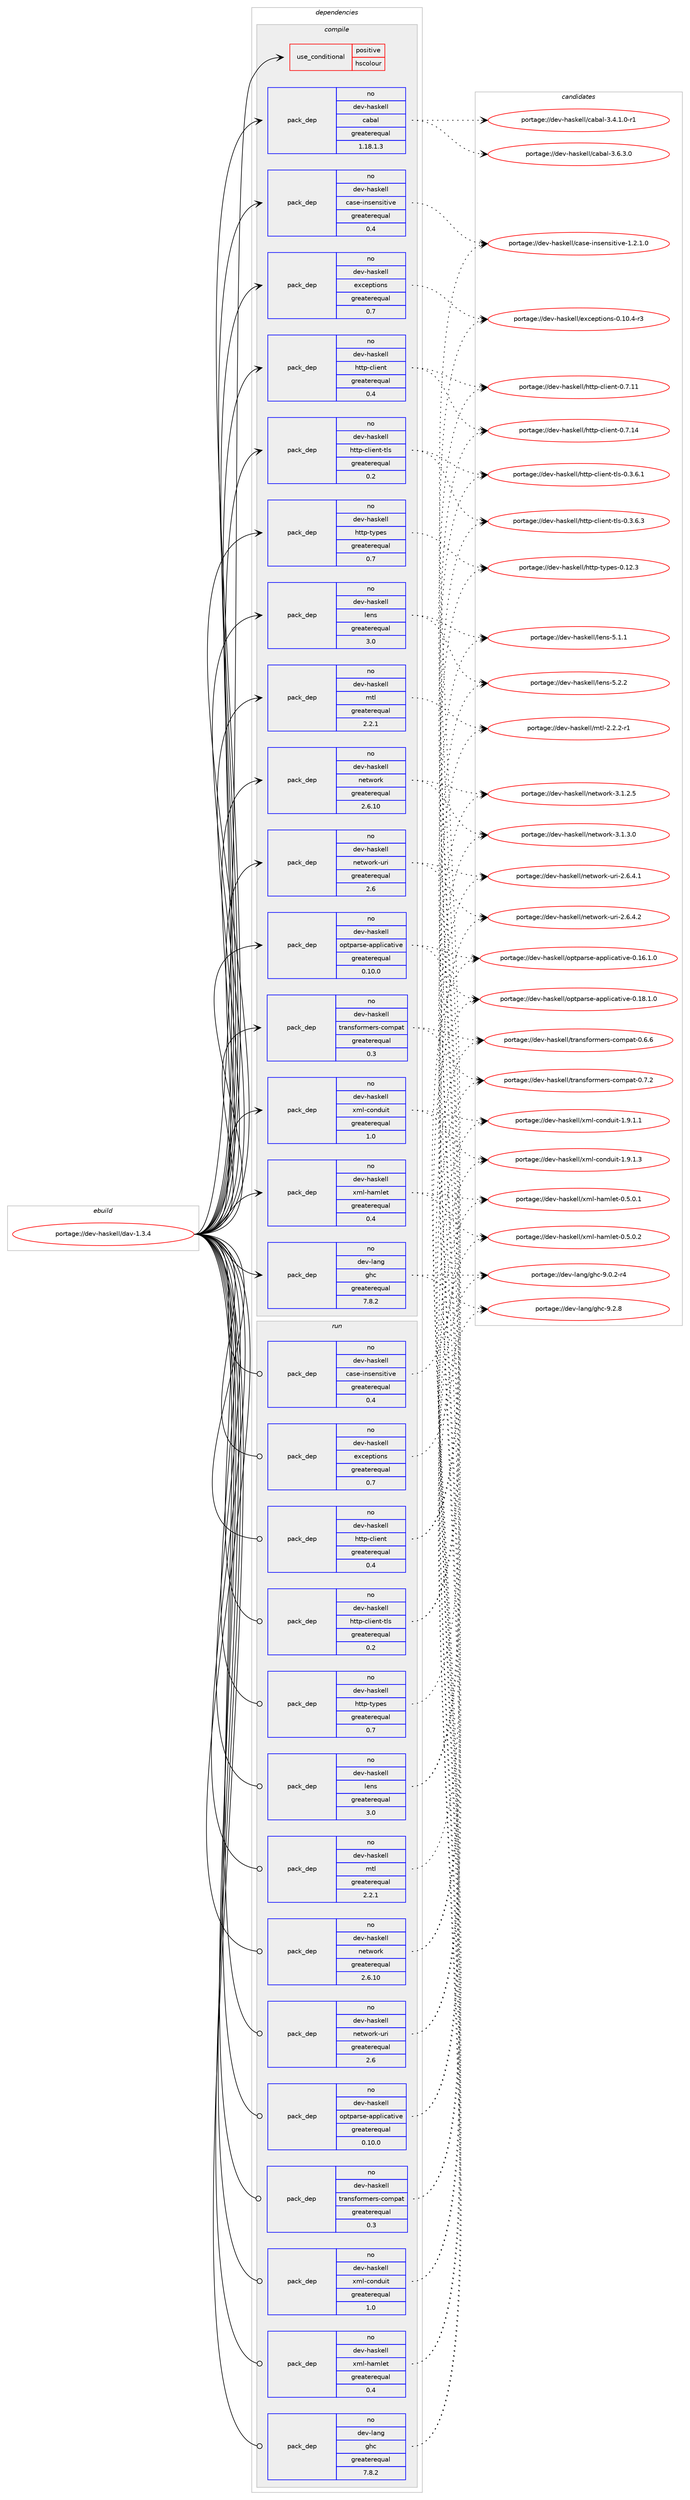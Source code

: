 digraph prolog {

# *************
# Graph options
# *************

newrank=true;
concentrate=true;
compound=true;
graph [rankdir=LR,fontname=Helvetica,fontsize=10,ranksep=1.5];#, ranksep=2.5, nodesep=0.2];
edge  [arrowhead=vee];
node  [fontname=Helvetica,fontsize=10];

# **********
# The ebuild
# **********

subgraph cluster_leftcol {
color=gray;
rank=same;
label=<<i>ebuild</i>>;
id [label="portage://dev-haskell/dav-1.3.4", color=red, width=4, href="../dev-haskell/dav-1.3.4.svg"];
}

# ****************
# The dependencies
# ****************

subgraph cluster_midcol {
color=gray;
label=<<i>dependencies</i>>;
subgraph cluster_compile {
fillcolor="#eeeeee";
style=filled;
label=<<i>compile</i>>;
subgraph cond19718 {
dependency36724 [label=<<TABLE BORDER="0" CELLBORDER="1" CELLSPACING="0" CELLPADDING="4"><TR><TD ROWSPAN="3" CELLPADDING="10">use_conditional</TD></TR><TR><TD>positive</TD></TR><TR><TD>hscolour</TD></TR></TABLE>>, shape=none, color=red];
# *** BEGIN UNKNOWN DEPENDENCY TYPE (TODO) ***
# dependency36724 -> package_dependency(portage://dev-haskell/dav-1.3.4,install,no,dev-haskell,hscolour,none,[,,],[],[])
# *** END UNKNOWN DEPENDENCY TYPE (TODO) ***

}
id:e -> dependency36724:w [weight=20,style="solid",arrowhead="vee"];
subgraph pack16059 {
dependency36725 [label=<<TABLE BORDER="0" CELLBORDER="1" CELLSPACING="0" CELLPADDING="4" WIDTH="220"><TR><TD ROWSPAN="6" CELLPADDING="30">pack_dep</TD></TR><TR><TD WIDTH="110">no</TD></TR><TR><TD>dev-haskell</TD></TR><TR><TD>cabal</TD></TR><TR><TD>greaterequal</TD></TR><TR><TD>1.18.1.3</TD></TR></TABLE>>, shape=none, color=blue];
}
id:e -> dependency36725:w [weight=20,style="solid",arrowhead="vee"];
subgraph pack16060 {
dependency36726 [label=<<TABLE BORDER="0" CELLBORDER="1" CELLSPACING="0" CELLPADDING="4" WIDTH="220"><TR><TD ROWSPAN="6" CELLPADDING="30">pack_dep</TD></TR><TR><TD WIDTH="110">no</TD></TR><TR><TD>dev-haskell</TD></TR><TR><TD>case-insensitive</TD></TR><TR><TD>greaterequal</TD></TR><TR><TD>0.4</TD></TR></TABLE>>, shape=none, color=blue];
}
id:e -> dependency36726:w [weight=20,style="solid",arrowhead="vee"];
# *** BEGIN UNKNOWN DEPENDENCY TYPE (TODO) ***
# id -> package_dependency(portage://dev-haskell/dav-1.3.4,install,no,dev-haskell,data-default,none,[,,],any_same_slot,[use(optenable(profile),none)])
# *** END UNKNOWN DEPENDENCY TYPE (TODO) ***

subgraph pack16061 {
dependency36727 [label=<<TABLE BORDER="0" CELLBORDER="1" CELLSPACING="0" CELLPADDING="4" WIDTH="220"><TR><TD ROWSPAN="6" CELLPADDING="30">pack_dep</TD></TR><TR><TD WIDTH="110">no</TD></TR><TR><TD>dev-haskell</TD></TR><TR><TD>exceptions</TD></TR><TR><TD>greaterequal</TD></TR><TR><TD>0.7</TD></TR></TABLE>>, shape=none, color=blue];
}
id:e -> dependency36727:w [weight=20,style="solid",arrowhead="vee"];
# *** BEGIN UNKNOWN DEPENDENCY TYPE (TODO) ***
# id -> package_dependency(portage://dev-haskell/dav-1.3.4,install,no,dev-haskell,haskeline,none,[,,],any_same_slot,[use(optenable(profile),none)])
# *** END UNKNOWN DEPENDENCY TYPE (TODO) ***

subgraph pack16062 {
dependency36728 [label=<<TABLE BORDER="0" CELLBORDER="1" CELLSPACING="0" CELLPADDING="4" WIDTH="220"><TR><TD ROWSPAN="6" CELLPADDING="30">pack_dep</TD></TR><TR><TD WIDTH="110">no</TD></TR><TR><TD>dev-haskell</TD></TR><TR><TD>http-client</TD></TR><TR><TD>greaterequal</TD></TR><TR><TD>0.4</TD></TR></TABLE>>, shape=none, color=blue];
}
id:e -> dependency36728:w [weight=20,style="solid",arrowhead="vee"];
subgraph pack16063 {
dependency36729 [label=<<TABLE BORDER="0" CELLBORDER="1" CELLSPACING="0" CELLPADDING="4" WIDTH="220"><TR><TD ROWSPAN="6" CELLPADDING="30">pack_dep</TD></TR><TR><TD WIDTH="110">no</TD></TR><TR><TD>dev-haskell</TD></TR><TR><TD>http-client-tls</TD></TR><TR><TD>greaterequal</TD></TR><TR><TD>0.2</TD></TR></TABLE>>, shape=none, color=blue];
}
id:e -> dependency36729:w [weight=20,style="solid",arrowhead="vee"];
subgraph pack16064 {
dependency36730 [label=<<TABLE BORDER="0" CELLBORDER="1" CELLSPACING="0" CELLPADDING="4" WIDTH="220"><TR><TD ROWSPAN="6" CELLPADDING="30">pack_dep</TD></TR><TR><TD WIDTH="110">no</TD></TR><TR><TD>dev-haskell</TD></TR><TR><TD>http-types</TD></TR><TR><TD>greaterequal</TD></TR><TR><TD>0.7</TD></TR></TABLE>>, shape=none, color=blue];
}
id:e -> dependency36730:w [weight=20,style="solid",arrowhead="vee"];
subgraph pack16065 {
dependency36731 [label=<<TABLE BORDER="0" CELLBORDER="1" CELLSPACING="0" CELLPADDING="4" WIDTH="220"><TR><TD ROWSPAN="6" CELLPADDING="30">pack_dep</TD></TR><TR><TD WIDTH="110">no</TD></TR><TR><TD>dev-haskell</TD></TR><TR><TD>lens</TD></TR><TR><TD>greaterequal</TD></TR><TR><TD>3.0</TD></TR></TABLE>>, shape=none, color=blue];
}
id:e -> dependency36731:w [weight=20,style="solid",arrowhead="vee"];
subgraph pack16066 {
dependency36732 [label=<<TABLE BORDER="0" CELLBORDER="1" CELLSPACING="0" CELLPADDING="4" WIDTH="220"><TR><TD ROWSPAN="6" CELLPADDING="30">pack_dep</TD></TR><TR><TD WIDTH="110">no</TD></TR><TR><TD>dev-haskell</TD></TR><TR><TD>mtl</TD></TR><TR><TD>greaterequal</TD></TR><TR><TD>2.2.1</TD></TR></TABLE>>, shape=none, color=blue];
}
id:e -> dependency36732:w [weight=20,style="solid",arrowhead="vee"];
subgraph pack16067 {
dependency36733 [label=<<TABLE BORDER="0" CELLBORDER="1" CELLSPACING="0" CELLPADDING="4" WIDTH="220"><TR><TD ROWSPAN="6" CELLPADDING="30">pack_dep</TD></TR><TR><TD WIDTH="110">no</TD></TR><TR><TD>dev-haskell</TD></TR><TR><TD>network</TD></TR><TR><TD>greaterequal</TD></TR><TR><TD>2.6.10</TD></TR></TABLE>>, shape=none, color=blue];
}
id:e -> dependency36733:w [weight=20,style="solid",arrowhead="vee"];
subgraph pack16068 {
dependency36734 [label=<<TABLE BORDER="0" CELLBORDER="1" CELLSPACING="0" CELLPADDING="4" WIDTH="220"><TR><TD ROWSPAN="6" CELLPADDING="30">pack_dep</TD></TR><TR><TD WIDTH="110">no</TD></TR><TR><TD>dev-haskell</TD></TR><TR><TD>network-uri</TD></TR><TR><TD>greaterequal</TD></TR><TR><TD>2.6</TD></TR></TABLE>>, shape=none, color=blue];
}
id:e -> dependency36734:w [weight=20,style="solid",arrowhead="vee"];
subgraph pack16069 {
dependency36735 [label=<<TABLE BORDER="0" CELLBORDER="1" CELLSPACING="0" CELLPADDING="4" WIDTH="220"><TR><TD ROWSPAN="6" CELLPADDING="30">pack_dep</TD></TR><TR><TD WIDTH="110">no</TD></TR><TR><TD>dev-haskell</TD></TR><TR><TD>optparse-applicative</TD></TR><TR><TD>greaterequal</TD></TR><TR><TD>0.10.0</TD></TR></TABLE>>, shape=none, color=blue];
}
id:e -> dependency36735:w [weight=20,style="solid",arrowhead="vee"];
# *** BEGIN UNKNOWN DEPENDENCY TYPE (TODO) ***
# id -> package_dependency(portage://dev-haskell/dav-1.3.4,install,no,dev-haskell,transformers-base,none,[,,],any_same_slot,[use(optenable(profile),none)])
# *** END UNKNOWN DEPENDENCY TYPE (TODO) ***

subgraph pack16070 {
dependency36736 [label=<<TABLE BORDER="0" CELLBORDER="1" CELLSPACING="0" CELLPADDING="4" WIDTH="220"><TR><TD ROWSPAN="6" CELLPADDING="30">pack_dep</TD></TR><TR><TD WIDTH="110">no</TD></TR><TR><TD>dev-haskell</TD></TR><TR><TD>transformers-compat</TD></TR><TR><TD>greaterequal</TD></TR><TR><TD>0.3</TD></TR></TABLE>>, shape=none, color=blue];
}
id:e -> dependency36736:w [weight=20,style="solid",arrowhead="vee"];
# *** BEGIN UNKNOWN DEPENDENCY TYPE (TODO) ***
# id -> package_dependency(portage://dev-haskell/dav-1.3.4,install,no,dev-haskell,utf8-string,none,[,,],any_same_slot,[use(optenable(profile),none)])
# *** END UNKNOWN DEPENDENCY TYPE (TODO) ***

subgraph pack16071 {
dependency36737 [label=<<TABLE BORDER="0" CELLBORDER="1" CELLSPACING="0" CELLPADDING="4" WIDTH="220"><TR><TD ROWSPAN="6" CELLPADDING="30">pack_dep</TD></TR><TR><TD WIDTH="110">no</TD></TR><TR><TD>dev-haskell</TD></TR><TR><TD>xml-conduit</TD></TR><TR><TD>greaterequal</TD></TR><TR><TD>1.0</TD></TR></TABLE>>, shape=none, color=blue];
}
id:e -> dependency36737:w [weight=20,style="solid",arrowhead="vee"];
subgraph pack16072 {
dependency36738 [label=<<TABLE BORDER="0" CELLBORDER="1" CELLSPACING="0" CELLPADDING="4" WIDTH="220"><TR><TD ROWSPAN="6" CELLPADDING="30">pack_dep</TD></TR><TR><TD WIDTH="110">no</TD></TR><TR><TD>dev-haskell</TD></TR><TR><TD>xml-hamlet</TD></TR><TR><TD>greaterequal</TD></TR><TR><TD>0.4</TD></TR></TABLE>>, shape=none, color=blue];
}
id:e -> dependency36738:w [weight=20,style="solid",arrowhead="vee"];
subgraph pack16073 {
dependency36739 [label=<<TABLE BORDER="0" CELLBORDER="1" CELLSPACING="0" CELLPADDING="4" WIDTH="220"><TR><TD ROWSPAN="6" CELLPADDING="30">pack_dep</TD></TR><TR><TD WIDTH="110">no</TD></TR><TR><TD>dev-lang</TD></TR><TR><TD>ghc</TD></TR><TR><TD>greaterequal</TD></TR><TR><TD>7.8.2</TD></TR></TABLE>>, shape=none, color=blue];
}
id:e -> dependency36739:w [weight=20,style="solid",arrowhead="vee"];
}
subgraph cluster_compileandrun {
fillcolor="#eeeeee";
style=filled;
label=<<i>compile and run</i>>;
}
subgraph cluster_run {
fillcolor="#eeeeee";
style=filled;
label=<<i>run</i>>;
subgraph pack16074 {
dependency36740 [label=<<TABLE BORDER="0" CELLBORDER="1" CELLSPACING="0" CELLPADDING="4" WIDTH="220"><TR><TD ROWSPAN="6" CELLPADDING="30">pack_dep</TD></TR><TR><TD WIDTH="110">no</TD></TR><TR><TD>dev-haskell</TD></TR><TR><TD>case-insensitive</TD></TR><TR><TD>greaterequal</TD></TR><TR><TD>0.4</TD></TR></TABLE>>, shape=none, color=blue];
}
id:e -> dependency36740:w [weight=20,style="solid",arrowhead="odot"];
# *** BEGIN UNKNOWN DEPENDENCY TYPE (TODO) ***
# id -> package_dependency(portage://dev-haskell/dav-1.3.4,run,no,dev-haskell,data-default,none,[,,],any_same_slot,[use(optenable(profile),none)])
# *** END UNKNOWN DEPENDENCY TYPE (TODO) ***

subgraph pack16075 {
dependency36741 [label=<<TABLE BORDER="0" CELLBORDER="1" CELLSPACING="0" CELLPADDING="4" WIDTH="220"><TR><TD ROWSPAN="6" CELLPADDING="30">pack_dep</TD></TR><TR><TD WIDTH="110">no</TD></TR><TR><TD>dev-haskell</TD></TR><TR><TD>exceptions</TD></TR><TR><TD>greaterequal</TD></TR><TR><TD>0.7</TD></TR></TABLE>>, shape=none, color=blue];
}
id:e -> dependency36741:w [weight=20,style="solid",arrowhead="odot"];
# *** BEGIN UNKNOWN DEPENDENCY TYPE (TODO) ***
# id -> package_dependency(portage://dev-haskell/dav-1.3.4,run,no,dev-haskell,haskeline,none,[,,],any_same_slot,[use(optenable(profile),none)])
# *** END UNKNOWN DEPENDENCY TYPE (TODO) ***

subgraph pack16076 {
dependency36742 [label=<<TABLE BORDER="0" CELLBORDER="1" CELLSPACING="0" CELLPADDING="4" WIDTH="220"><TR><TD ROWSPAN="6" CELLPADDING="30">pack_dep</TD></TR><TR><TD WIDTH="110">no</TD></TR><TR><TD>dev-haskell</TD></TR><TR><TD>http-client</TD></TR><TR><TD>greaterequal</TD></TR><TR><TD>0.4</TD></TR></TABLE>>, shape=none, color=blue];
}
id:e -> dependency36742:w [weight=20,style="solid",arrowhead="odot"];
subgraph pack16077 {
dependency36743 [label=<<TABLE BORDER="0" CELLBORDER="1" CELLSPACING="0" CELLPADDING="4" WIDTH="220"><TR><TD ROWSPAN="6" CELLPADDING="30">pack_dep</TD></TR><TR><TD WIDTH="110">no</TD></TR><TR><TD>dev-haskell</TD></TR><TR><TD>http-client-tls</TD></TR><TR><TD>greaterequal</TD></TR><TR><TD>0.2</TD></TR></TABLE>>, shape=none, color=blue];
}
id:e -> dependency36743:w [weight=20,style="solid",arrowhead="odot"];
subgraph pack16078 {
dependency36744 [label=<<TABLE BORDER="0" CELLBORDER="1" CELLSPACING="0" CELLPADDING="4" WIDTH="220"><TR><TD ROWSPAN="6" CELLPADDING="30">pack_dep</TD></TR><TR><TD WIDTH="110">no</TD></TR><TR><TD>dev-haskell</TD></TR><TR><TD>http-types</TD></TR><TR><TD>greaterequal</TD></TR><TR><TD>0.7</TD></TR></TABLE>>, shape=none, color=blue];
}
id:e -> dependency36744:w [weight=20,style="solid",arrowhead="odot"];
subgraph pack16079 {
dependency36745 [label=<<TABLE BORDER="0" CELLBORDER="1" CELLSPACING="0" CELLPADDING="4" WIDTH="220"><TR><TD ROWSPAN="6" CELLPADDING="30">pack_dep</TD></TR><TR><TD WIDTH="110">no</TD></TR><TR><TD>dev-haskell</TD></TR><TR><TD>lens</TD></TR><TR><TD>greaterequal</TD></TR><TR><TD>3.0</TD></TR></TABLE>>, shape=none, color=blue];
}
id:e -> dependency36745:w [weight=20,style="solid",arrowhead="odot"];
subgraph pack16080 {
dependency36746 [label=<<TABLE BORDER="0" CELLBORDER="1" CELLSPACING="0" CELLPADDING="4" WIDTH="220"><TR><TD ROWSPAN="6" CELLPADDING="30">pack_dep</TD></TR><TR><TD WIDTH="110">no</TD></TR><TR><TD>dev-haskell</TD></TR><TR><TD>mtl</TD></TR><TR><TD>greaterequal</TD></TR><TR><TD>2.2.1</TD></TR></TABLE>>, shape=none, color=blue];
}
id:e -> dependency36746:w [weight=20,style="solid",arrowhead="odot"];
subgraph pack16081 {
dependency36747 [label=<<TABLE BORDER="0" CELLBORDER="1" CELLSPACING="0" CELLPADDING="4" WIDTH="220"><TR><TD ROWSPAN="6" CELLPADDING="30">pack_dep</TD></TR><TR><TD WIDTH="110">no</TD></TR><TR><TD>dev-haskell</TD></TR><TR><TD>network</TD></TR><TR><TD>greaterequal</TD></TR><TR><TD>2.6.10</TD></TR></TABLE>>, shape=none, color=blue];
}
id:e -> dependency36747:w [weight=20,style="solid",arrowhead="odot"];
subgraph pack16082 {
dependency36748 [label=<<TABLE BORDER="0" CELLBORDER="1" CELLSPACING="0" CELLPADDING="4" WIDTH="220"><TR><TD ROWSPAN="6" CELLPADDING="30">pack_dep</TD></TR><TR><TD WIDTH="110">no</TD></TR><TR><TD>dev-haskell</TD></TR><TR><TD>network-uri</TD></TR><TR><TD>greaterequal</TD></TR><TR><TD>2.6</TD></TR></TABLE>>, shape=none, color=blue];
}
id:e -> dependency36748:w [weight=20,style="solid",arrowhead="odot"];
subgraph pack16083 {
dependency36749 [label=<<TABLE BORDER="0" CELLBORDER="1" CELLSPACING="0" CELLPADDING="4" WIDTH="220"><TR><TD ROWSPAN="6" CELLPADDING="30">pack_dep</TD></TR><TR><TD WIDTH="110">no</TD></TR><TR><TD>dev-haskell</TD></TR><TR><TD>optparse-applicative</TD></TR><TR><TD>greaterequal</TD></TR><TR><TD>0.10.0</TD></TR></TABLE>>, shape=none, color=blue];
}
id:e -> dependency36749:w [weight=20,style="solid",arrowhead="odot"];
# *** BEGIN UNKNOWN DEPENDENCY TYPE (TODO) ***
# id -> package_dependency(portage://dev-haskell/dav-1.3.4,run,no,dev-haskell,transformers-base,none,[,,],any_same_slot,[use(optenable(profile),none)])
# *** END UNKNOWN DEPENDENCY TYPE (TODO) ***

subgraph pack16084 {
dependency36750 [label=<<TABLE BORDER="0" CELLBORDER="1" CELLSPACING="0" CELLPADDING="4" WIDTH="220"><TR><TD ROWSPAN="6" CELLPADDING="30">pack_dep</TD></TR><TR><TD WIDTH="110">no</TD></TR><TR><TD>dev-haskell</TD></TR><TR><TD>transformers-compat</TD></TR><TR><TD>greaterequal</TD></TR><TR><TD>0.3</TD></TR></TABLE>>, shape=none, color=blue];
}
id:e -> dependency36750:w [weight=20,style="solid",arrowhead="odot"];
# *** BEGIN UNKNOWN DEPENDENCY TYPE (TODO) ***
# id -> package_dependency(portage://dev-haskell/dav-1.3.4,run,no,dev-haskell,utf8-string,none,[,,],any_same_slot,[use(optenable(profile),none)])
# *** END UNKNOWN DEPENDENCY TYPE (TODO) ***

subgraph pack16085 {
dependency36751 [label=<<TABLE BORDER="0" CELLBORDER="1" CELLSPACING="0" CELLPADDING="4" WIDTH="220"><TR><TD ROWSPAN="6" CELLPADDING="30">pack_dep</TD></TR><TR><TD WIDTH="110">no</TD></TR><TR><TD>dev-haskell</TD></TR><TR><TD>xml-conduit</TD></TR><TR><TD>greaterequal</TD></TR><TR><TD>1.0</TD></TR></TABLE>>, shape=none, color=blue];
}
id:e -> dependency36751:w [weight=20,style="solid",arrowhead="odot"];
subgraph pack16086 {
dependency36752 [label=<<TABLE BORDER="0" CELLBORDER="1" CELLSPACING="0" CELLPADDING="4" WIDTH="220"><TR><TD ROWSPAN="6" CELLPADDING="30">pack_dep</TD></TR><TR><TD WIDTH="110">no</TD></TR><TR><TD>dev-haskell</TD></TR><TR><TD>xml-hamlet</TD></TR><TR><TD>greaterequal</TD></TR><TR><TD>0.4</TD></TR></TABLE>>, shape=none, color=blue];
}
id:e -> dependency36752:w [weight=20,style="solid",arrowhead="odot"];
subgraph pack16087 {
dependency36753 [label=<<TABLE BORDER="0" CELLBORDER="1" CELLSPACING="0" CELLPADDING="4" WIDTH="220"><TR><TD ROWSPAN="6" CELLPADDING="30">pack_dep</TD></TR><TR><TD WIDTH="110">no</TD></TR><TR><TD>dev-lang</TD></TR><TR><TD>ghc</TD></TR><TR><TD>greaterequal</TD></TR><TR><TD>7.8.2</TD></TR></TABLE>>, shape=none, color=blue];
}
id:e -> dependency36753:w [weight=20,style="solid",arrowhead="odot"];
# *** BEGIN UNKNOWN DEPENDENCY TYPE (TODO) ***
# id -> package_dependency(portage://dev-haskell/dav-1.3.4,run,no,dev-lang,ghc,none,[,,],any_same_slot,[use(optenable(profile),none)])
# *** END UNKNOWN DEPENDENCY TYPE (TODO) ***

}
}

# **************
# The candidates
# **************

subgraph cluster_choices {
rank=same;
color=gray;
label=<<i>candidates</i>>;

subgraph choice16059 {
color=black;
nodesep=1;
choice1001011184510497115107101108108479997989710845514652464946484511449 [label="portage://dev-haskell/cabal-3.4.1.0-r1", color=red, width=4,href="../dev-haskell/cabal-3.4.1.0-r1.svg"];
choice100101118451049711510710110810847999798971084551465446514648 [label="portage://dev-haskell/cabal-3.6.3.0", color=red, width=4,href="../dev-haskell/cabal-3.6.3.0.svg"];
dependency36725:e -> choice1001011184510497115107101108108479997989710845514652464946484511449:w [style=dotted,weight="100"];
dependency36725:e -> choice100101118451049711510710110810847999798971084551465446514648:w [style=dotted,weight="100"];
}
subgraph choice16060 {
color=black;
nodesep=1;
choice1001011184510497115107101108108479997115101451051101151011101151051161051181014549465046494648 [label="portage://dev-haskell/case-insensitive-1.2.1.0", color=red, width=4,href="../dev-haskell/case-insensitive-1.2.1.0.svg"];
dependency36726:e -> choice1001011184510497115107101108108479997115101451051101151011101151051161051181014549465046494648:w [style=dotted,weight="100"];
}
subgraph choice16061 {
color=black;
nodesep=1;
choice10010111845104971151071011081084710112099101112116105111110115454846494846524511451 [label="portage://dev-haskell/exceptions-0.10.4-r3", color=red, width=4,href="../dev-haskell/exceptions-0.10.4-r3.svg"];
dependency36727:e -> choice10010111845104971151071011081084710112099101112116105111110115454846494846524511451:w [style=dotted,weight="100"];
}
subgraph choice16062 {
color=black;
nodesep=1;
choice100101118451049711510710110810847104116116112459910810510111011645484655464949 [label="portage://dev-haskell/http-client-0.7.11", color=red, width=4,href="../dev-haskell/http-client-0.7.11.svg"];
choice100101118451049711510710110810847104116116112459910810510111011645484655464952 [label="portage://dev-haskell/http-client-0.7.14", color=red, width=4,href="../dev-haskell/http-client-0.7.14.svg"];
dependency36728:e -> choice100101118451049711510710110810847104116116112459910810510111011645484655464949:w [style=dotted,weight="100"];
dependency36728:e -> choice100101118451049711510710110810847104116116112459910810510111011645484655464952:w [style=dotted,weight="100"];
}
subgraph choice16063 {
color=black;
nodesep=1;
choice1001011184510497115107101108108471041161161124599108105101110116451161081154548465146544649 [label="portage://dev-haskell/http-client-tls-0.3.6.1", color=red, width=4,href="../dev-haskell/http-client-tls-0.3.6.1.svg"];
choice1001011184510497115107101108108471041161161124599108105101110116451161081154548465146544651 [label="portage://dev-haskell/http-client-tls-0.3.6.3", color=red, width=4,href="../dev-haskell/http-client-tls-0.3.6.3.svg"];
dependency36729:e -> choice1001011184510497115107101108108471041161161124599108105101110116451161081154548465146544649:w [style=dotted,weight="100"];
dependency36729:e -> choice1001011184510497115107101108108471041161161124599108105101110116451161081154548465146544651:w [style=dotted,weight="100"];
}
subgraph choice16064 {
color=black;
nodesep=1;
choice1001011184510497115107101108108471041161161124511612111210111545484649504651 [label="portage://dev-haskell/http-types-0.12.3", color=red, width=4,href="../dev-haskell/http-types-0.12.3.svg"];
dependency36730:e -> choice1001011184510497115107101108108471041161161124511612111210111545484649504651:w [style=dotted,weight="100"];
}
subgraph choice16065 {
color=black;
nodesep=1;
choice100101118451049711510710110810847108101110115455346494649 [label="portage://dev-haskell/lens-5.1.1", color=red, width=4,href="../dev-haskell/lens-5.1.1.svg"];
choice100101118451049711510710110810847108101110115455346504650 [label="portage://dev-haskell/lens-5.2.2", color=red, width=4,href="../dev-haskell/lens-5.2.2.svg"];
dependency36731:e -> choice100101118451049711510710110810847108101110115455346494649:w [style=dotted,weight="100"];
dependency36731:e -> choice100101118451049711510710110810847108101110115455346504650:w [style=dotted,weight="100"];
}
subgraph choice16066 {
color=black;
nodesep=1;
choice1001011184510497115107101108108471091161084550465046504511449 [label="portage://dev-haskell/mtl-2.2.2-r1", color=red, width=4,href="../dev-haskell/mtl-2.2.2-r1.svg"];
dependency36732:e -> choice1001011184510497115107101108108471091161084550465046504511449:w [style=dotted,weight="100"];
}
subgraph choice16067 {
color=black;
nodesep=1;
choice1001011184510497115107101108108471101011161191111141074551464946504653 [label="portage://dev-haskell/network-3.1.2.5", color=red, width=4,href="../dev-haskell/network-3.1.2.5.svg"];
choice1001011184510497115107101108108471101011161191111141074551464946514648 [label="portage://dev-haskell/network-3.1.3.0", color=red, width=4,href="../dev-haskell/network-3.1.3.0.svg"];
dependency36733:e -> choice1001011184510497115107101108108471101011161191111141074551464946504653:w [style=dotted,weight="100"];
dependency36733:e -> choice1001011184510497115107101108108471101011161191111141074551464946514648:w [style=dotted,weight="100"];
}
subgraph choice16068 {
color=black;
nodesep=1;
choice100101118451049711510710110810847110101116119111114107451171141054550465446524649 [label="portage://dev-haskell/network-uri-2.6.4.1", color=red, width=4,href="../dev-haskell/network-uri-2.6.4.1.svg"];
choice100101118451049711510710110810847110101116119111114107451171141054550465446524650 [label="portage://dev-haskell/network-uri-2.6.4.2", color=red, width=4,href="../dev-haskell/network-uri-2.6.4.2.svg"];
dependency36734:e -> choice100101118451049711510710110810847110101116119111114107451171141054550465446524649:w [style=dotted,weight="100"];
dependency36734:e -> choice100101118451049711510710110810847110101116119111114107451171141054550465446524650:w [style=dotted,weight="100"];
}
subgraph choice16069 {
color=black;
nodesep=1;
choice1001011184510497115107101108108471111121161129711411510145971121121081059997116105118101454846495446494648 [label="portage://dev-haskell/optparse-applicative-0.16.1.0", color=red, width=4,href="../dev-haskell/optparse-applicative-0.16.1.0.svg"];
choice1001011184510497115107101108108471111121161129711411510145971121121081059997116105118101454846495646494648 [label="portage://dev-haskell/optparse-applicative-0.18.1.0", color=red, width=4,href="../dev-haskell/optparse-applicative-0.18.1.0.svg"];
dependency36735:e -> choice1001011184510497115107101108108471111121161129711411510145971121121081059997116105118101454846495446494648:w [style=dotted,weight="100"];
dependency36735:e -> choice1001011184510497115107101108108471111121161129711411510145971121121081059997116105118101454846495646494648:w [style=dotted,weight="100"];
}
subgraph choice16070 {
color=black;
nodesep=1;
choice10010111845104971151071011081084711611497110115102111114109101114115459911110911297116454846544654 [label="portage://dev-haskell/transformers-compat-0.6.6", color=red, width=4,href="../dev-haskell/transformers-compat-0.6.6.svg"];
choice10010111845104971151071011081084711611497110115102111114109101114115459911110911297116454846554650 [label="portage://dev-haskell/transformers-compat-0.7.2", color=red, width=4,href="../dev-haskell/transformers-compat-0.7.2.svg"];
dependency36736:e -> choice10010111845104971151071011081084711611497110115102111114109101114115459911110911297116454846544654:w [style=dotted,weight="100"];
dependency36736:e -> choice10010111845104971151071011081084711611497110115102111114109101114115459911110911297116454846554650:w [style=dotted,weight="100"];
}
subgraph choice16071 {
color=black;
nodesep=1;
choice10010111845104971151071011081084712010910845991111101001171051164549465746494649 [label="portage://dev-haskell/xml-conduit-1.9.1.1", color=red, width=4,href="../dev-haskell/xml-conduit-1.9.1.1.svg"];
choice10010111845104971151071011081084712010910845991111101001171051164549465746494651 [label="portage://dev-haskell/xml-conduit-1.9.1.3", color=red, width=4,href="../dev-haskell/xml-conduit-1.9.1.3.svg"];
dependency36737:e -> choice10010111845104971151071011081084712010910845991111101001171051164549465746494649:w [style=dotted,weight="100"];
dependency36737:e -> choice10010111845104971151071011081084712010910845991111101001171051164549465746494651:w [style=dotted,weight="100"];
}
subgraph choice16072 {
color=black;
nodesep=1;
choice10010111845104971151071011081084712010910845104971091081011164548465346484649 [label="portage://dev-haskell/xml-hamlet-0.5.0.1", color=red, width=4,href="../dev-haskell/xml-hamlet-0.5.0.1.svg"];
choice10010111845104971151071011081084712010910845104971091081011164548465346484650 [label="portage://dev-haskell/xml-hamlet-0.5.0.2", color=red, width=4,href="../dev-haskell/xml-hamlet-0.5.0.2.svg"];
dependency36738:e -> choice10010111845104971151071011081084712010910845104971091081011164548465346484649:w [style=dotted,weight="100"];
dependency36738:e -> choice10010111845104971151071011081084712010910845104971091081011164548465346484650:w [style=dotted,weight="100"];
}
subgraph choice16073 {
color=black;
nodesep=1;
choice100101118451089711010347103104994557464846504511452 [label="portage://dev-lang/ghc-9.0.2-r4", color=red, width=4,href="../dev-lang/ghc-9.0.2-r4.svg"];
choice10010111845108971101034710310499455746504656 [label="portage://dev-lang/ghc-9.2.8", color=red, width=4,href="../dev-lang/ghc-9.2.8.svg"];
dependency36739:e -> choice100101118451089711010347103104994557464846504511452:w [style=dotted,weight="100"];
dependency36739:e -> choice10010111845108971101034710310499455746504656:w [style=dotted,weight="100"];
}
subgraph choice16074 {
color=black;
nodesep=1;
choice1001011184510497115107101108108479997115101451051101151011101151051161051181014549465046494648 [label="portage://dev-haskell/case-insensitive-1.2.1.0", color=red, width=4,href="../dev-haskell/case-insensitive-1.2.1.0.svg"];
dependency36740:e -> choice1001011184510497115107101108108479997115101451051101151011101151051161051181014549465046494648:w [style=dotted,weight="100"];
}
subgraph choice16075 {
color=black;
nodesep=1;
choice10010111845104971151071011081084710112099101112116105111110115454846494846524511451 [label="portage://dev-haskell/exceptions-0.10.4-r3", color=red, width=4,href="../dev-haskell/exceptions-0.10.4-r3.svg"];
dependency36741:e -> choice10010111845104971151071011081084710112099101112116105111110115454846494846524511451:w [style=dotted,weight="100"];
}
subgraph choice16076 {
color=black;
nodesep=1;
choice100101118451049711510710110810847104116116112459910810510111011645484655464949 [label="portage://dev-haskell/http-client-0.7.11", color=red, width=4,href="../dev-haskell/http-client-0.7.11.svg"];
choice100101118451049711510710110810847104116116112459910810510111011645484655464952 [label="portage://dev-haskell/http-client-0.7.14", color=red, width=4,href="../dev-haskell/http-client-0.7.14.svg"];
dependency36742:e -> choice100101118451049711510710110810847104116116112459910810510111011645484655464949:w [style=dotted,weight="100"];
dependency36742:e -> choice100101118451049711510710110810847104116116112459910810510111011645484655464952:w [style=dotted,weight="100"];
}
subgraph choice16077 {
color=black;
nodesep=1;
choice1001011184510497115107101108108471041161161124599108105101110116451161081154548465146544649 [label="portage://dev-haskell/http-client-tls-0.3.6.1", color=red, width=4,href="../dev-haskell/http-client-tls-0.3.6.1.svg"];
choice1001011184510497115107101108108471041161161124599108105101110116451161081154548465146544651 [label="portage://dev-haskell/http-client-tls-0.3.6.3", color=red, width=4,href="../dev-haskell/http-client-tls-0.3.6.3.svg"];
dependency36743:e -> choice1001011184510497115107101108108471041161161124599108105101110116451161081154548465146544649:w [style=dotted,weight="100"];
dependency36743:e -> choice1001011184510497115107101108108471041161161124599108105101110116451161081154548465146544651:w [style=dotted,weight="100"];
}
subgraph choice16078 {
color=black;
nodesep=1;
choice1001011184510497115107101108108471041161161124511612111210111545484649504651 [label="portage://dev-haskell/http-types-0.12.3", color=red, width=4,href="../dev-haskell/http-types-0.12.3.svg"];
dependency36744:e -> choice1001011184510497115107101108108471041161161124511612111210111545484649504651:w [style=dotted,weight="100"];
}
subgraph choice16079 {
color=black;
nodesep=1;
choice100101118451049711510710110810847108101110115455346494649 [label="portage://dev-haskell/lens-5.1.1", color=red, width=4,href="../dev-haskell/lens-5.1.1.svg"];
choice100101118451049711510710110810847108101110115455346504650 [label="portage://dev-haskell/lens-5.2.2", color=red, width=4,href="../dev-haskell/lens-5.2.2.svg"];
dependency36745:e -> choice100101118451049711510710110810847108101110115455346494649:w [style=dotted,weight="100"];
dependency36745:e -> choice100101118451049711510710110810847108101110115455346504650:w [style=dotted,weight="100"];
}
subgraph choice16080 {
color=black;
nodesep=1;
choice1001011184510497115107101108108471091161084550465046504511449 [label="portage://dev-haskell/mtl-2.2.2-r1", color=red, width=4,href="../dev-haskell/mtl-2.2.2-r1.svg"];
dependency36746:e -> choice1001011184510497115107101108108471091161084550465046504511449:w [style=dotted,weight="100"];
}
subgraph choice16081 {
color=black;
nodesep=1;
choice1001011184510497115107101108108471101011161191111141074551464946504653 [label="portage://dev-haskell/network-3.1.2.5", color=red, width=4,href="../dev-haskell/network-3.1.2.5.svg"];
choice1001011184510497115107101108108471101011161191111141074551464946514648 [label="portage://dev-haskell/network-3.1.3.0", color=red, width=4,href="../dev-haskell/network-3.1.3.0.svg"];
dependency36747:e -> choice1001011184510497115107101108108471101011161191111141074551464946504653:w [style=dotted,weight="100"];
dependency36747:e -> choice1001011184510497115107101108108471101011161191111141074551464946514648:w [style=dotted,weight="100"];
}
subgraph choice16082 {
color=black;
nodesep=1;
choice100101118451049711510710110810847110101116119111114107451171141054550465446524649 [label="portage://dev-haskell/network-uri-2.6.4.1", color=red, width=4,href="../dev-haskell/network-uri-2.6.4.1.svg"];
choice100101118451049711510710110810847110101116119111114107451171141054550465446524650 [label="portage://dev-haskell/network-uri-2.6.4.2", color=red, width=4,href="../dev-haskell/network-uri-2.6.4.2.svg"];
dependency36748:e -> choice100101118451049711510710110810847110101116119111114107451171141054550465446524649:w [style=dotted,weight="100"];
dependency36748:e -> choice100101118451049711510710110810847110101116119111114107451171141054550465446524650:w [style=dotted,weight="100"];
}
subgraph choice16083 {
color=black;
nodesep=1;
choice1001011184510497115107101108108471111121161129711411510145971121121081059997116105118101454846495446494648 [label="portage://dev-haskell/optparse-applicative-0.16.1.0", color=red, width=4,href="../dev-haskell/optparse-applicative-0.16.1.0.svg"];
choice1001011184510497115107101108108471111121161129711411510145971121121081059997116105118101454846495646494648 [label="portage://dev-haskell/optparse-applicative-0.18.1.0", color=red, width=4,href="../dev-haskell/optparse-applicative-0.18.1.0.svg"];
dependency36749:e -> choice1001011184510497115107101108108471111121161129711411510145971121121081059997116105118101454846495446494648:w [style=dotted,weight="100"];
dependency36749:e -> choice1001011184510497115107101108108471111121161129711411510145971121121081059997116105118101454846495646494648:w [style=dotted,weight="100"];
}
subgraph choice16084 {
color=black;
nodesep=1;
choice10010111845104971151071011081084711611497110115102111114109101114115459911110911297116454846544654 [label="portage://dev-haskell/transformers-compat-0.6.6", color=red, width=4,href="../dev-haskell/transformers-compat-0.6.6.svg"];
choice10010111845104971151071011081084711611497110115102111114109101114115459911110911297116454846554650 [label="portage://dev-haskell/transformers-compat-0.7.2", color=red, width=4,href="../dev-haskell/transformers-compat-0.7.2.svg"];
dependency36750:e -> choice10010111845104971151071011081084711611497110115102111114109101114115459911110911297116454846544654:w [style=dotted,weight="100"];
dependency36750:e -> choice10010111845104971151071011081084711611497110115102111114109101114115459911110911297116454846554650:w [style=dotted,weight="100"];
}
subgraph choice16085 {
color=black;
nodesep=1;
choice10010111845104971151071011081084712010910845991111101001171051164549465746494649 [label="portage://dev-haskell/xml-conduit-1.9.1.1", color=red, width=4,href="../dev-haskell/xml-conduit-1.9.1.1.svg"];
choice10010111845104971151071011081084712010910845991111101001171051164549465746494651 [label="portage://dev-haskell/xml-conduit-1.9.1.3", color=red, width=4,href="../dev-haskell/xml-conduit-1.9.1.3.svg"];
dependency36751:e -> choice10010111845104971151071011081084712010910845991111101001171051164549465746494649:w [style=dotted,weight="100"];
dependency36751:e -> choice10010111845104971151071011081084712010910845991111101001171051164549465746494651:w [style=dotted,weight="100"];
}
subgraph choice16086 {
color=black;
nodesep=1;
choice10010111845104971151071011081084712010910845104971091081011164548465346484649 [label="portage://dev-haskell/xml-hamlet-0.5.0.1", color=red, width=4,href="../dev-haskell/xml-hamlet-0.5.0.1.svg"];
choice10010111845104971151071011081084712010910845104971091081011164548465346484650 [label="portage://dev-haskell/xml-hamlet-0.5.0.2", color=red, width=4,href="../dev-haskell/xml-hamlet-0.5.0.2.svg"];
dependency36752:e -> choice10010111845104971151071011081084712010910845104971091081011164548465346484649:w [style=dotted,weight="100"];
dependency36752:e -> choice10010111845104971151071011081084712010910845104971091081011164548465346484650:w [style=dotted,weight="100"];
}
subgraph choice16087 {
color=black;
nodesep=1;
choice100101118451089711010347103104994557464846504511452 [label="portage://dev-lang/ghc-9.0.2-r4", color=red, width=4,href="../dev-lang/ghc-9.0.2-r4.svg"];
choice10010111845108971101034710310499455746504656 [label="portage://dev-lang/ghc-9.2.8", color=red, width=4,href="../dev-lang/ghc-9.2.8.svg"];
dependency36753:e -> choice100101118451089711010347103104994557464846504511452:w [style=dotted,weight="100"];
dependency36753:e -> choice10010111845108971101034710310499455746504656:w [style=dotted,weight="100"];
}
}

}
